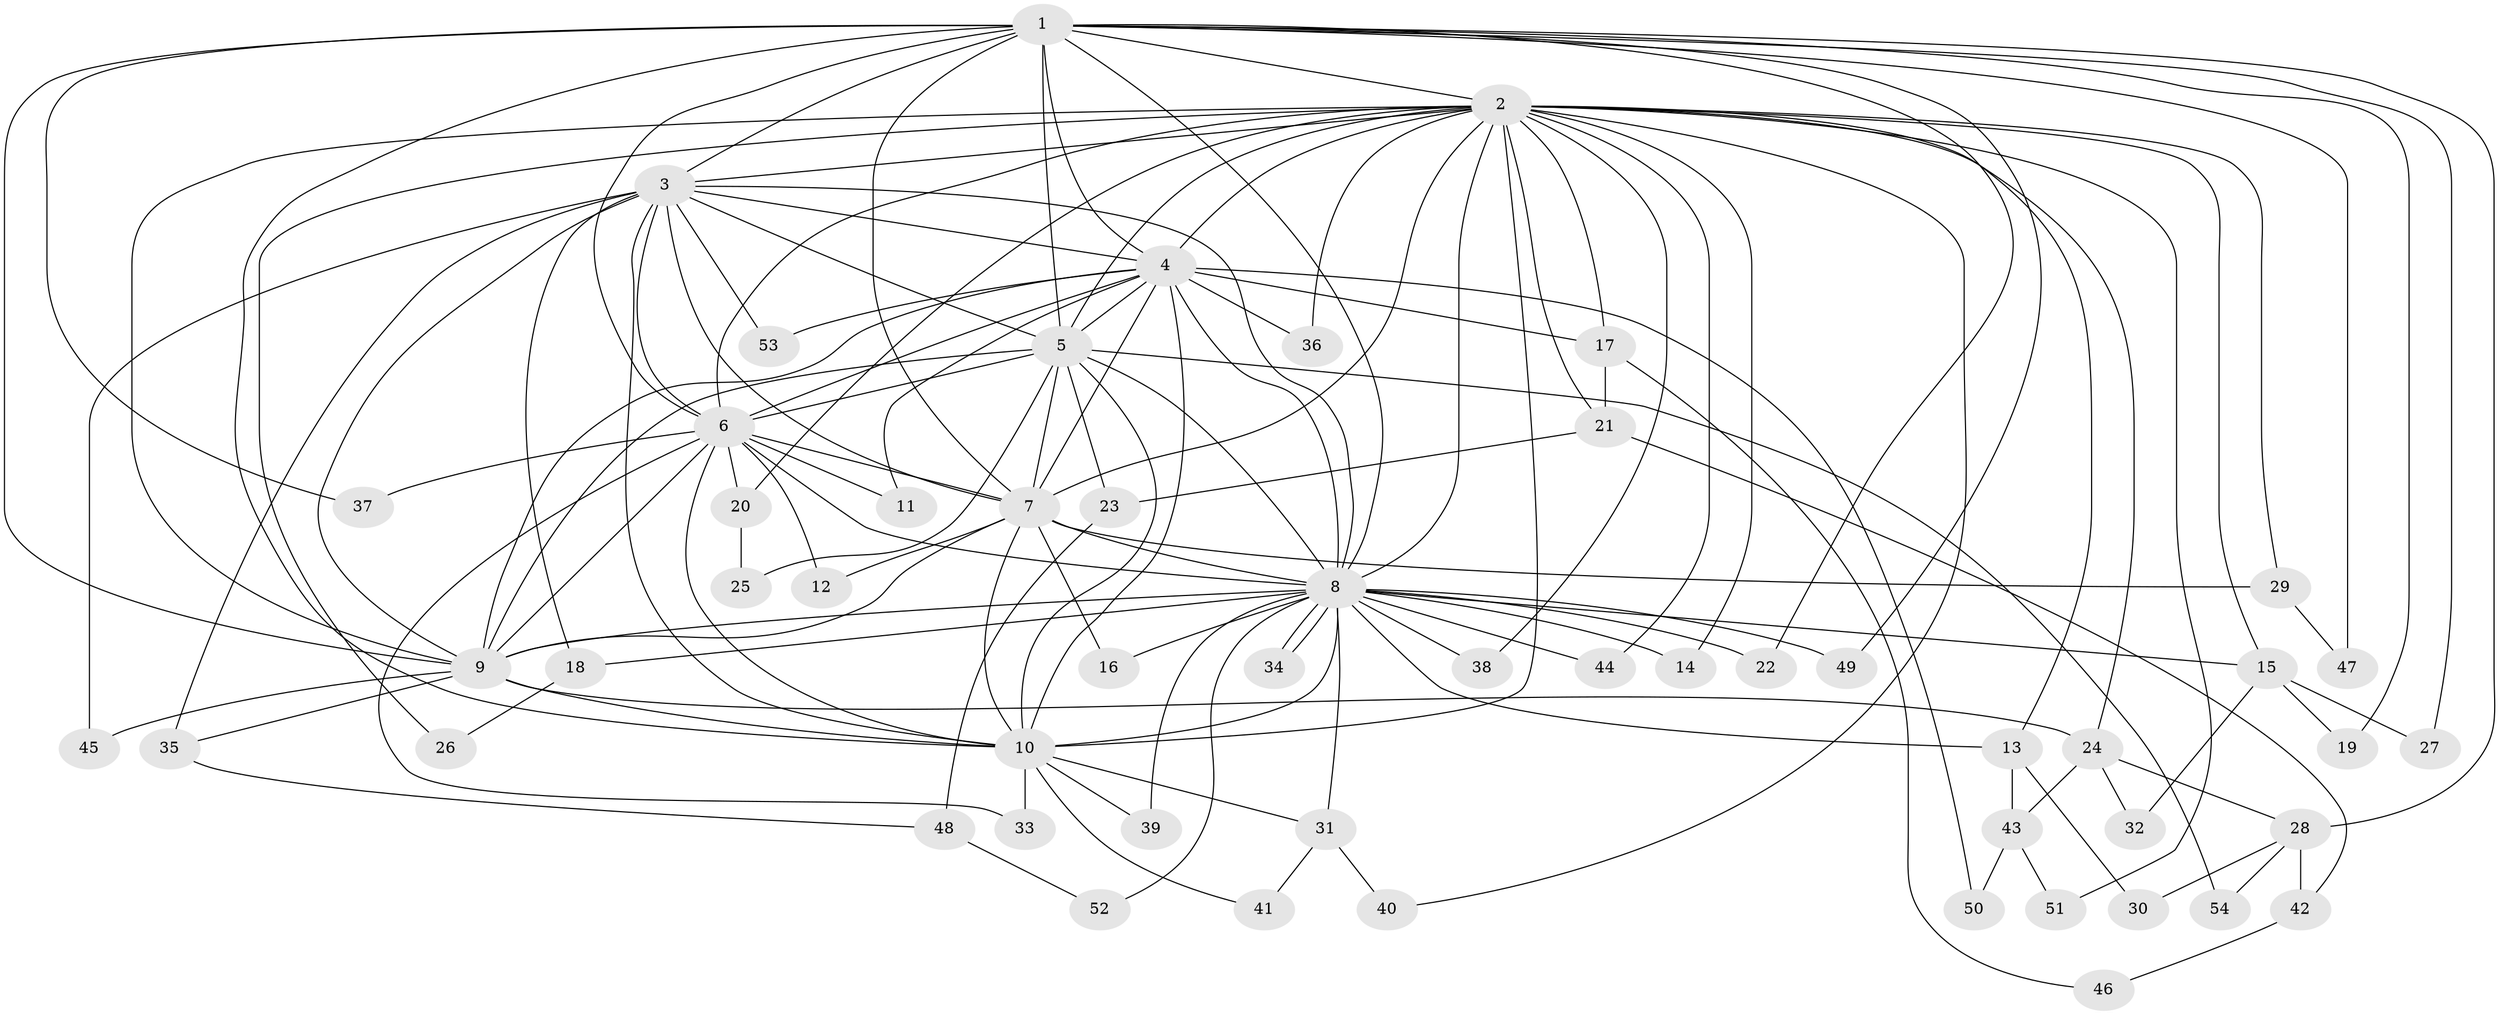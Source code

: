 // coarse degree distribution, {25: 0.02857142857142857, 14: 0.02857142857142857, 10: 0.08571428571428572, 11: 0.02857142857142857, 8: 0.02857142857142857, 18: 0.02857142857142857, 2: 0.4, 4: 0.14285714285714285, 3: 0.11428571428571428, 5: 0.08571428571428572, 1: 0.02857142857142857}
// Generated by graph-tools (version 1.1) at 2025/51/02/27/25 19:51:45]
// undirected, 54 vertices, 133 edges
graph export_dot {
graph [start="1"]
  node [color=gray90,style=filled];
  1;
  2;
  3;
  4;
  5;
  6;
  7;
  8;
  9;
  10;
  11;
  12;
  13;
  14;
  15;
  16;
  17;
  18;
  19;
  20;
  21;
  22;
  23;
  24;
  25;
  26;
  27;
  28;
  29;
  30;
  31;
  32;
  33;
  34;
  35;
  36;
  37;
  38;
  39;
  40;
  41;
  42;
  43;
  44;
  45;
  46;
  47;
  48;
  49;
  50;
  51;
  52;
  53;
  54;
  1 -- 2;
  1 -- 3;
  1 -- 4;
  1 -- 5;
  1 -- 6;
  1 -- 7;
  1 -- 8;
  1 -- 9;
  1 -- 10;
  1 -- 19;
  1 -- 22;
  1 -- 27;
  1 -- 28;
  1 -- 37;
  1 -- 47;
  1 -- 49;
  2 -- 3;
  2 -- 4;
  2 -- 5;
  2 -- 6;
  2 -- 7;
  2 -- 8;
  2 -- 9;
  2 -- 10;
  2 -- 13;
  2 -- 14;
  2 -- 15;
  2 -- 17;
  2 -- 20;
  2 -- 21;
  2 -- 24;
  2 -- 26;
  2 -- 29;
  2 -- 36;
  2 -- 38;
  2 -- 40;
  2 -- 44;
  2 -- 51;
  3 -- 4;
  3 -- 5;
  3 -- 6;
  3 -- 7;
  3 -- 8;
  3 -- 9;
  3 -- 10;
  3 -- 18;
  3 -- 35;
  3 -- 45;
  3 -- 53;
  4 -- 5;
  4 -- 6;
  4 -- 7;
  4 -- 8;
  4 -- 9;
  4 -- 10;
  4 -- 11;
  4 -- 17;
  4 -- 36;
  4 -- 50;
  4 -- 53;
  5 -- 6;
  5 -- 7;
  5 -- 8;
  5 -- 9;
  5 -- 10;
  5 -- 23;
  5 -- 25;
  5 -- 54;
  6 -- 7;
  6 -- 8;
  6 -- 9;
  6 -- 10;
  6 -- 11;
  6 -- 12;
  6 -- 20;
  6 -- 33;
  6 -- 37;
  7 -- 8;
  7 -- 9;
  7 -- 10;
  7 -- 12;
  7 -- 16;
  7 -- 29;
  8 -- 9;
  8 -- 10;
  8 -- 13;
  8 -- 14;
  8 -- 15;
  8 -- 16;
  8 -- 18;
  8 -- 22;
  8 -- 31;
  8 -- 34;
  8 -- 34;
  8 -- 38;
  8 -- 39;
  8 -- 44;
  8 -- 49;
  8 -- 52;
  9 -- 10;
  9 -- 24;
  9 -- 35;
  9 -- 45;
  10 -- 31;
  10 -- 33;
  10 -- 39;
  10 -- 41;
  13 -- 30;
  13 -- 43;
  15 -- 19;
  15 -- 27;
  15 -- 32;
  17 -- 21;
  17 -- 46;
  18 -- 26;
  20 -- 25;
  21 -- 23;
  21 -- 42;
  23 -- 48;
  24 -- 28;
  24 -- 32;
  24 -- 43;
  28 -- 30;
  28 -- 42;
  28 -- 54;
  29 -- 47;
  31 -- 40;
  31 -- 41;
  35 -- 48;
  42 -- 46;
  43 -- 50;
  43 -- 51;
  48 -- 52;
}
